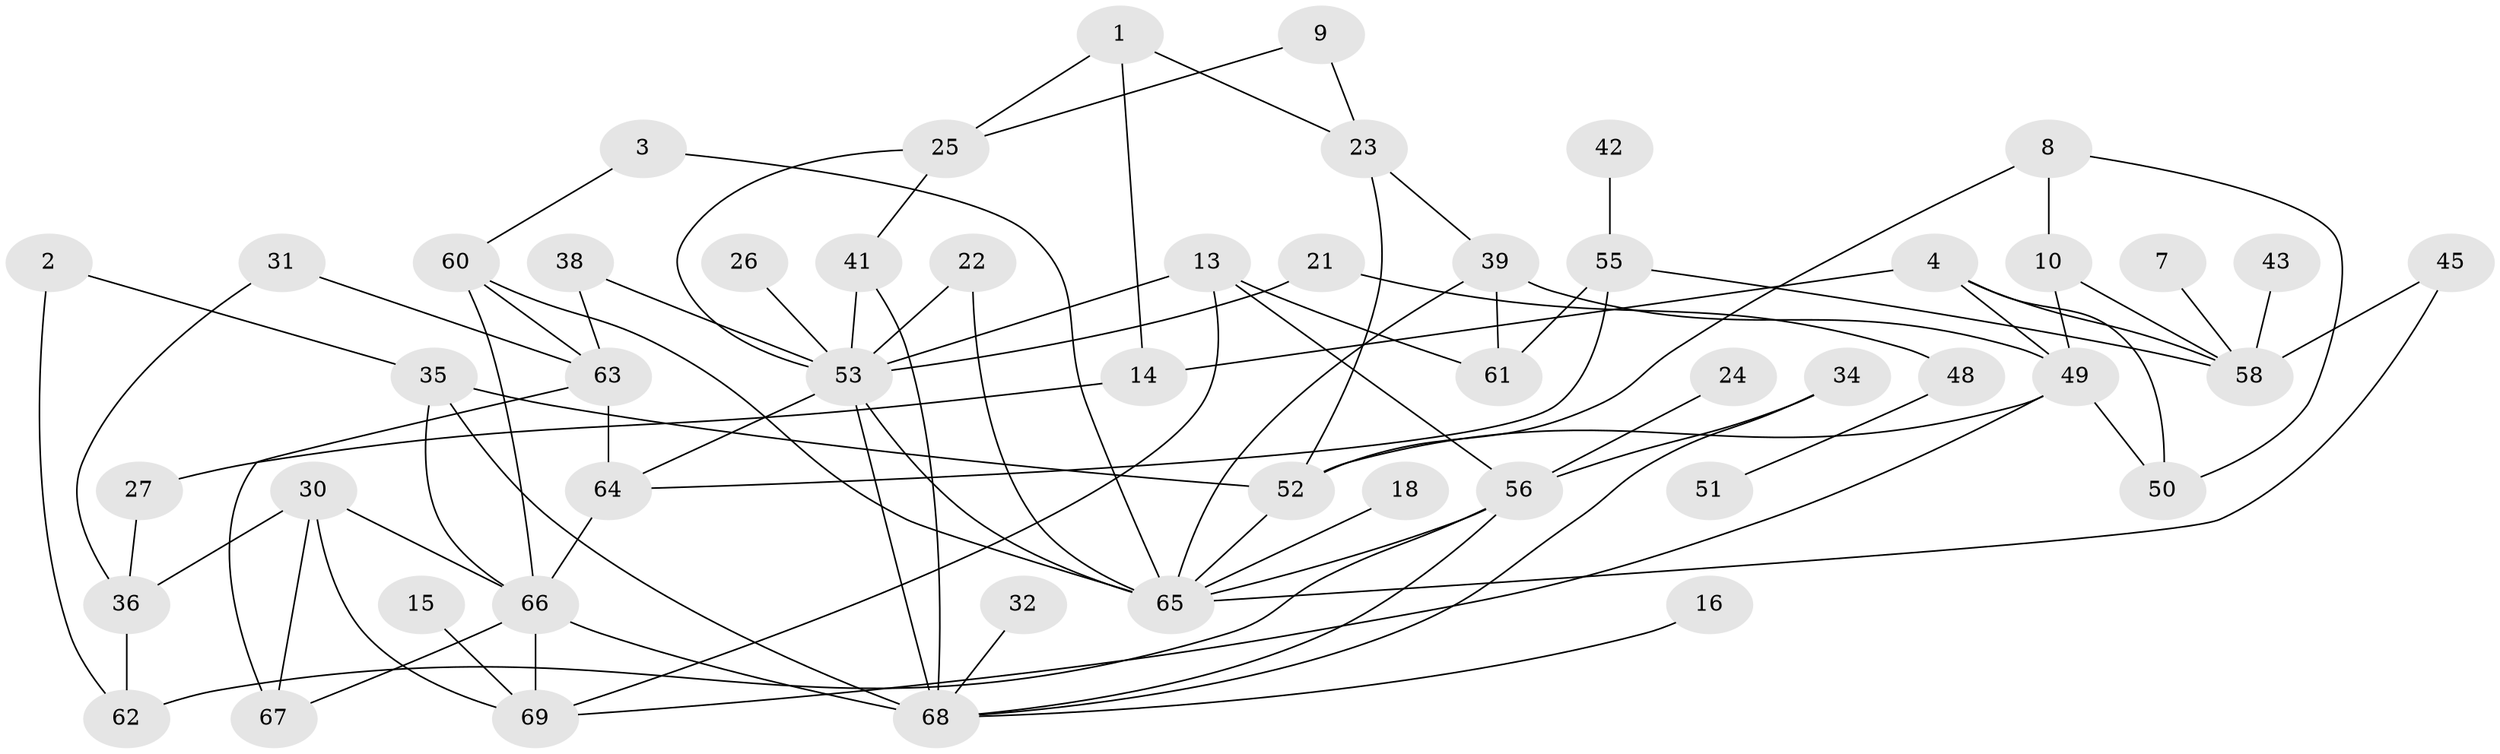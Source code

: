 // original degree distribution, {3: 0.24817518248175183, 2: 0.2116788321167883, 1: 0.21897810218978103, 6: 0.043795620437956206, 4: 0.12408759124087591, 0: 0.12408759124087591, 5: 0.021897810218978103, 7: 0.0072992700729927005}
// Generated by graph-tools (version 1.1) at 2025/49/03/09/25 03:49:07]
// undirected, 51 vertices, 85 edges
graph export_dot {
graph [start="1"]
  node [color=gray90,style=filled];
  1;
  2;
  3;
  4;
  7;
  8;
  9;
  10;
  13;
  14;
  15;
  16;
  18;
  21;
  22;
  23;
  24;
  25;
  26;
  27;
  30;
  31;
  32;
  34;
  35;
  36;
  38;
  39;
  41;
  42;
  43;
  45;
  48;
  49;
  50;
  51;
  52;
  53;
  55;
  56;
  58;
  60;
  61;
  62;
  63;
  64;
  65;
  66;
  67;
  68;
  69;
  1 -- 14 [weight=1.0];
  1 -- 23 [weight=1.0];
  1 -- 25 [weight=1.0];
  2 -- 35 [weight=1.0];
  2 -- 62 [weight=1.0];
  3 -- 60 [weight=1.0];
  3 -- 65 [weight=1.0];
  4 -- 14 [weight=1.0];
  4 -- 49 [weight=1.0];
  4 -- 50 [weight=1.0];
  4 -- 58 [weight=1.0];
  7 -- 58 [weight=1.0];
  8 -- 10 [weight=1.0];
  8 -- 50 [weight=1.0];
  8 -- 52 [weight=1.0];
  9 -- 23 [weight=1.0];
  9 -- 25 [weight=1.0];
  10 -- 49 [weight=1.0];
  10 -- 58 [weight=1.0];
  13 -- 53 [weight=1.0];
  13 -- 56 [weight=1.0];
  13 -- 61 [weight=1.0];
  13 -- 69 [weight=1.0];
  14 -- 27 [weight=1.0];
  15 -- 69 [weight=1.0];
  16 -- 68 [weight=1.0];
  18 -- 65 [weight=1.0];
  21 -- 48 [weight=1.0];
  21 -- 53 [weight=1.0];
  22 -- 53 [weight=1.0];
  22 -- 65 [weight=1.0];
  23 -- 39 [weight=1.0];
  23 -- 52 [weight=1.0];
  24 -- 56 [weight=1.0];
  25 -- 41 [weight=1.0];
  25 -- 53 [weight=1.0];
  26 -- 53 [weight=1.0];
  27 -- 36 [weight=1.0];
  30 -- 36 [weight=1.0];
  30 -- 66 [weight=1.0];
  30 -- 67 [weight=1.0];
  30 -- 69 [weight=1.0];
  31 -- 36 [weight=1.0];
  31 -- 63 [weight=1.0];
  32 -- 68 [weight=1.0];
  34 -- 56 [weight=1.0];
  34 -- 68 [weight=1.0];
  35 -- 52 [weight=1.0];
  35 -- 66 [weight=1.0];
  35 -- 68 [weight=2.0];
  36 -- 62 [weight=1.0];
  38 -- 53 [weight=1.0];
  38 -- 63 [weight=1.0];
  39 -- 49 [weight=1.0];
  39 -- 61 [weight=1.0];
  39 -- 65 [weight=1.0];
  41 -- 53 [weight=2.0];
  41 -- 68 [weight=2.0];
  42 -- 55 [weight=1.0];
  43 -- 58 [weight=1.0];
  45 -- 58 [weight=1.0];
  45 -- 65 [weight=1.0];
  48 -- 51 [weight=1.0];
  49 -- 50 [weight=1.0];
  49 -- 52 [weight=1.0];
  49 -- 69 [weight=1.0];
  52 -- 65 [weight=1.0];
  53 -- 64 [weight=1.0];
  53 -- 65 [weight=1.0];
  53 -- 68 [weight=1.0];
  55 -- 58 [weight=1.0];
  55 -- 61 [weight=1.0];
  55 -- 64 [weight=1.0];
  56 -- 62 [weight=1.0];
  56 -- 65 [weight=1.0];
  56 -- 68 [weight=1.0];
  60 -- 63 [weight=1.0];
  60 -- 65 [weight=2.0];
  60 -- 66 [weight=1.0];
  63 -- 64 [weight=1.0];
  63 -- 67 [weight=1.0];
  64 -- 66 [weight=1.0];
  66 -- 67 [weight=1.0];
  66 -- 68 [weight=1.0];
  66 -- 69 [weight=1.0];
}
